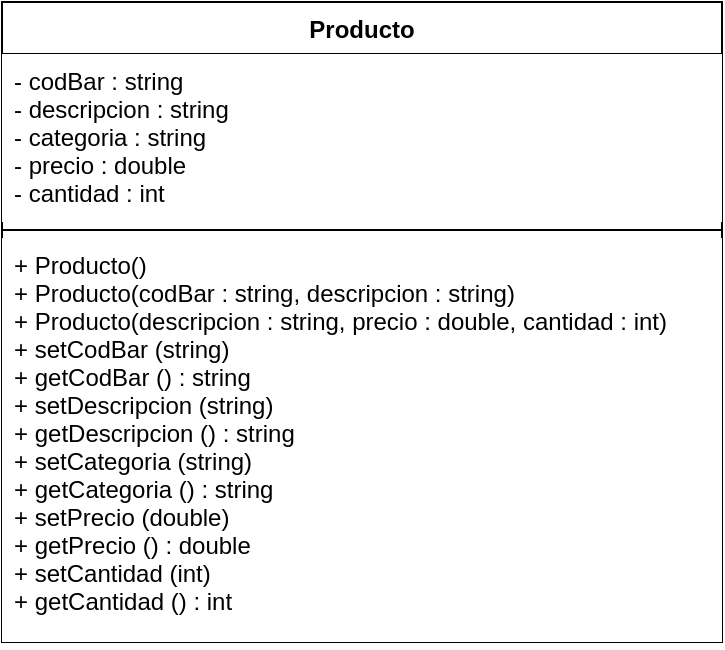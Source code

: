 <mxfile>
    <diagram id="Qa63JxP96g1Ri710ouPb" name="Page-1">
        <mxGraphModel dx="899" dy="426" grid="1" gridSize="10" guides="1" tooltips="1" connect="1" arrows="1" fold="1" page="1" pageScale="1" pageWidth="827" pageHeight="1169" math="0" shadow="0">
            <root>
                <mxCell id="0"/>
                <mxCell id="1" parent="0"/>
                <mxCell id="2" value="Producto" style="swimlane;fontStyle=1;align=center;verticalAlign=top;childLayout=stackLayout;horizontal=1;startSize=26;horizontalStack=0;resizeParent=1;resizeParentMax=0;resizeLast=0;collapsible=1;marginBottom=0;" parent="1" vertex="1">
                    <mxGeometry x="80" y="40" width="360" height="320" as="geometry"/>
                </mxCell>
                <mxCell id="3" value="- codBar : string&#10;- descripcion : string&#10;- categoria : string&#10;- precio : double&#10;- cantidad : int" style="text;strokeColor=none;fillColor=default;align=left;verticalAlign=top;spacingLeft=4;spacingRight=4;overflow=hidden;rotatable=0;points=[[0,0.5],[1,0.5]];portConstraint=eastwest;" parent="2" vertex="1">
                    <mxGeometry y="26" width="360" height="84" as="geometry"/>
                </mxCell>
                <mxCell id="4" value="" style="line;strokeWidth=1;fillColor=none;align=left;verticalAlign=middle;spacingTop=-1;spacingLeft=3;spacingRight=3;rotatable=0;labelPosition=right;points=[];portConstraint=eastwest;strokeColor=inherit;" parent="2" vertex="1">
                    <mxGeometry y="110" width="360" height="8" as="geometry"/>
                </mxCell>
                <mxCell id="5" value="+ Producto()&#10;+ Producto(codBar : string, descripcion : string)&#10;+ Producto(descripcion : string, precio : double, cantidad : int)&#10;+ setCodBar (string)&#10;+ getCodBar () : string&#10;+ setDescripcion (string)&#10;+ getDescripcion () : string&#10;+ setCategoria (string)&#10;+ getCategoria () : string&#10;+ setPrecio (double)&#10;+ getPrecio () : double&#10;+ setCantidad (int)&#10;+ getCantidad () : int" style="text;strokeColor=none;fillColor=default;align=left;verticalAlign=top;spacingLeft=4;spacingRight=4;overflow=hidden;rotatable=0;points=[[0,0.5],[1,0.5]];portConstraint=eastwest;" parent="2" vertex="1">
                    <mxGeometry y="118" width="360" height="202" as="geometry"/>
                </mxCell>
            </root>
        </mxGraphModel>
    </diagram>
</mxfile>